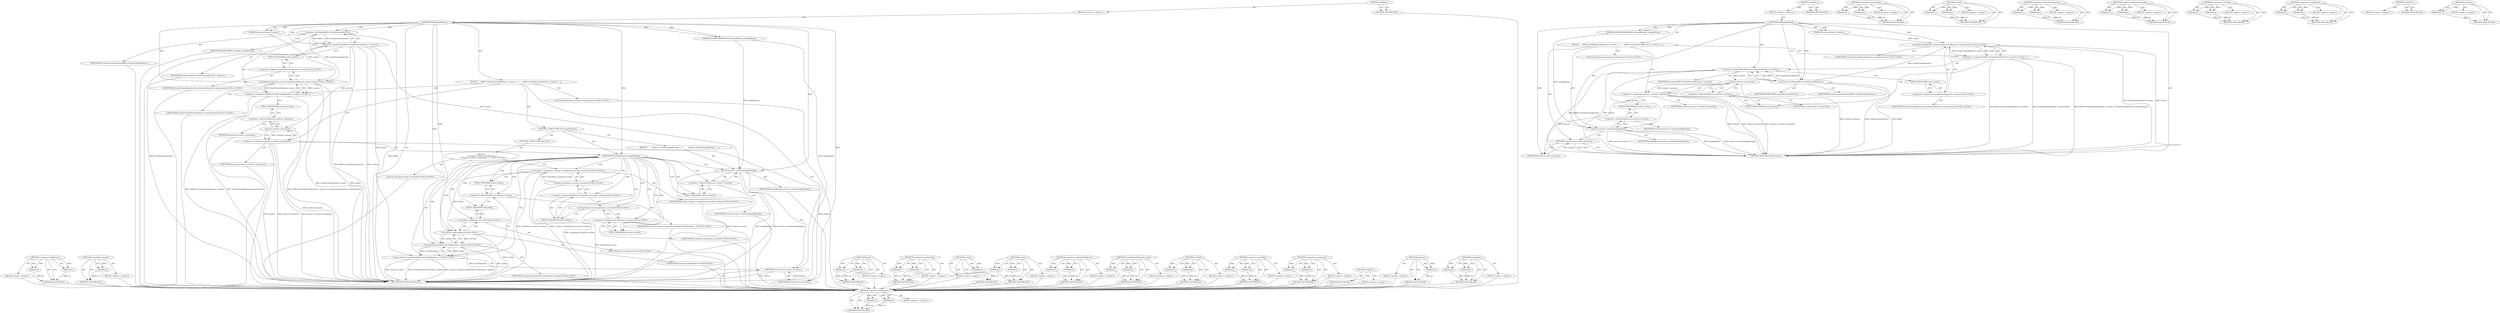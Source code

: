 digraph "ScriptValue" {
vulnerable_78 [label=<(METHOD,&lt;operator&gt;.fieldAccess)>];
vulnerable_79 [label=<(PARAM,p1)>];
vulnerable_80 [label=<(PARAM,p2)>];
vulnerable_81 [label=<(BLOCK,&lt;empty&gt;,&lt;empty&gt;)>];
vulnerable_82 [label=<(METHOD_RETURN,ANY)>];
vulnerable_6 [label=<(METHOD,&lt;global&gt;)<SUB>1</SUB>>];
vulnerable_7 [label=<(BLOCK,&lt;empty&gt;,&lt;empty&gt;)<SUB>1</SUB>>];
vulnerable_8 [label=<(METHOD,fulfillImageBitmap)<SUB>1</SUB>>];
vulnerable_9 [label=<(PARAM,ExecutionContext* context)<SUB>1</SUB>>];
vulnerable_10 [label=<(PARAM,PassRefPtrWillBeRawPtr&lt;ImageBitmap&gt; imageBitmap)<SUB>1</SUB>>];
vulnerable_11 [label=<(BLOCK,{
     RefPtr&lt;ScriptPromiseResolver&gt; resolver =...,{
     RefPtr&lt;ScriptPromiseResolver&gt; resolver =...)<SUB>2</SUB>>];
vulnerable_12 [label=<(&lt;operator&gt;.assignment,RefPtr&lt;ScriptPromiseResolver&gt; resolver = Script...)<SUB>3</SUB>>];
vulnerable_13 [label=<(&lt;operator&gt;.greaterThan,RefPtr&lt;ScriptPromiseResolver&gt; resolver)<SUB>3</SUB>>];
vulnerable_14 [label=<(&lt;operator&gt;.lessThan,RefPtr&lt;ScriptPromiseResolver)<SUB>3</SUB>>];
vulnerable_15 [label=<(IDENTIFIER,RefPtr,RefPtr&lt;ScriptPromiseResolver)<SUB>3</SUB>>];
vulnerable_16 [label=<(IDENTIFIER,ScriptPromiseResolver,RefPtr&lt;ScriptPromiseResolver)<SUB>3</SUB>>];
vulnerable_17 [label=<(IDENTIFIER,resolver,RefPtr&lt;ScriptPromiseResolver&gt; resolver)<SUB>3</SUB>>];
vulnerable_18 [label="<(ScriptPromiseResolver.create,ScriptPromiseResolver::create(context))<SUB>3</SUB>>"];
vulnerable_19 [label="<(&lt;operator&gt;.fieldAccess,ScriptPromiseResolver::create)<SUB>3</SUB>>"];
vulnerable_20 [label="<(IDENTIFIER,ScriptPromiseResolver,ScriptPromiseResolver::create(context))<SUB>3</SUB>>"];
vulnerable_21 [label=<(FIELD_IDENTIFIER,create,create)<SUB>3</SUB>>];
vulnerable_22 [label="<(IDENTIFIER,context,ScriptPromiseResolver::create(context))<SUB>3</SUB>>"];
vulnerable_23 [label="<(LOCAL,ScriptPromise promise: ScriptPromise)<SUB>4</SUB>>"];
vulnerable_24 [label=<(&lt;operator&gt;.assignment,promise = resolver-&gt;promise())<SUB>4</SUB>>];
vulnerable_25 [label=<(IDENTIFIER,promise,promise = resolver-&gt;promise())<SUB>4</SUB>>];
vulnerable_26 [label=<(promise,resolver-&gt;promise())<SUB>4</SUB>>];
vulnerable_27 [label=<(&lt;operator&gt;.indirectFieldAccess,resolver-&gt;promise)<SUB>4</SUB>>];
vulnerable_28 [label=<(IDENTIFIER,resolver,resolver-&gt;promise())<SUB>4</SUB>>];
vulnerable_29 [label=<(FIELD_IDENTIFIER,promise,promise)<SUB>4</SUB>>];
vulnerable_30 [label=<(resolve,resolver-&gt;resolve(imageBitmap))<SUB>5</SUB>>];
vulnerable_31 [label=<(&lt;operator&gt;.indirectFieldAccess,resolver-&gt;resolve)<SUB>5</SUB>>];
vulnerable_32 [label=<(IDENTIFIER,resolver,resolver-&gt;resolve(imageBitmap))<SUB>5</SUB>>];
vulnerable_33 [label=<(FIELD_IDENTIFIER,resolve,resolve)<SUB>5</SUB>>];
vulnerable_34 [label=<(IDENTIFIER,imageBitmap,resolver-&gt;resolve(imageBitmap))<SUB>5</SUB>>];
vulnerable_35 [label=<(RETURN,return promise;,return promise;)<SUB>6</SUB>>];
vulnerable_36 [label=<(IDENTIFIER,promise,return promise;)<SUB>6</SUB>>];
vulnerable_37 [label=<(METHOD_RETURN,ScriptPromise)<SUB>1</SUB>>];
vulnerable_39 [label=<(METHOD_RETURN,ANY)<SUB>1</SUB>>];
vulnerable_63 [label=<(METHOD,&lt;operator&gt;.greaterThan)>];
vulnerable_64 [label=<(PARAM,p1)>];
vulnerable_65 [label=<(PARAM,p2)>];
vulnerable_66 [label=<(BLOCK,&lt;empty&gt;,&lt;empty&gt;)>];
vulnerable_67 [label=<(METHOD_RETURN,ANY)>];
vulnerable_92 [label=<(METHOD,resolve)>];
vulnerable_93 [label=<(PARAM,p1)>];
vulnerable_94 [label=<(PARAM,p2)>];
vulnerable_95 [label=<(BLOCK,&lt;empty&gt;,&lt;empty&gt;)>];
vulnerable_96 [label=<(METHOD_RETURN,ANY)>];
vulnerable_87 [label=<(METHOD,&lt;operator&gt;.indirectFieldAccess)>];
vulnerable_88 [label=<(PARAM,p1)>];
vulnerable_89 [label=<(PARAM,p2)>];
vulnerable_90 [label=<(BLOCK,&lt;empty&gt;,&lt;empty&gt;)>];
vulnerable_91 [label=<(METHOD_RETURN,ANY)>];
vulnerable_73 [label=<(METHOD,ScriptPromiseResolver.create)>];
vulnerable_74 [label=<(PARAM,p1)>];
vulnerable_75 [label=<(PARAM,p2)>];
vulnerable_76 [label=<(BLOCK,&lt;empty&gt;,&lt;empty&gt;)>];
vulnerable_77 [label=<(METHOD_RETURN,ANY)>];
vulnerable_68 [label=<(METHOD,&lt;operator&gt;.lessThan)>];
vulnerable_69 [label=<(PARAM,p1)>];
vulnerable_70 [label=<(PARAM,p2)>];
vulnerable_71 [label=<(BLOCK,&lt;empty&gt;,&lt;empty&gt;)>];
vulnerable_72 [label=<(METHOD_RETURN,ANY)>];
vulnerable_58 [label=<(METHOD,&lt;operator&gt;.assignment)>];
vulnerable_59 [label=<(PARAM,p1)>];
vulnerable_60 [label=<(PARAM,p2)>];
vulnerable_61 [label=<(BLOCK,&lt;empty&gt;,&lt;empty&gt;)>];
vulnerable_62 [label=<(METHOD_RETURN,ANY)>];
vulnerable_52 [label=<(METHOD,&lt;global&gt;)<SUB>1</SUB>>];
vulnerable_53 [label=<(BLOCK,&lt;empty&gt;,&lt;empty&gt;)>];
vulnerable_54 [label=<(METHOD_RETURN,ANY)>];
vulnerable_83 [label=<(METHOD,promise)>];
vulnerable_84 [label=<(PARAM,p1)>];
vulnerable_85 [label=<(BLOCK,&lt;empty&gt;,&lt;empty&gt;)>];
vulnerable_86 [label=<(METHOD_RETURN,ANY)>];
fixed_108 [label=<(METHOD,&lt;operator&gt;.fieldAccess)>];
fixed_109 [label=<(PARAM,p1)>];
fixed_110 [label=<(PARAM,p2)>];
fixed_111 [label=<(BLOCK,&lt;empty&gt;,&lt;empty&gt;)>];
fixed_112 [label=<(METHOD_RETURN,ANY)>];
fixed_131 [label=<(METHOD,ScriptState.current)>];
fixed_132 [label=<(PARAM,p1)>];
fixed_133 [label=<(BLOCK,&lt;empty&gt;,&lt;empty&gt;)>];
fixed_134 [label=<(METHOD_RETURN,ANY)>];
fixed_6 [label=<(METHOD,&lt;global&gt;)<SUB>1</SUB>>];
fixed_7 [label=<(BLOCK,&lt;empty&gt;,&lt;empty&gt;)<SUB>1</SUB>>];
fixed_8 [label=<(METHOD,fulfillImageBitmap)<SUB>1</SUB>>];
fixed_9 [label=<(PARAM,ExecutionContext* context)<SUB>1</SUB>>];
fixed_10 [label=<(PARAM,PassRefPtrWillBeRawPtr&lt;ImageBitmap&gt; imageBitmap)<SUB>1</SUB>>];
fixed_11 [label=<(BLOCK,{
     RefPtr&lt;ScriptPromiseResolver&gt; resolver =...,{
     RefPtr&lt;ScriptPromiseResolver&gt; resolver =...)<SUB>2</SUB>>];
fixed_12 [label=<(&lt;operator&gt;.assignment,RefPtr&lt;ScriptPromiseResolver&gt; resolver = Script...)<SUB>3</SUB>>];
fixed_13 [label=<(&lt;operator&gt;.greaterThan,RefPtr&lt;ScriptPromiseResolver&gt; resolver)<SUB>3</SUB>>];
fixed_14 [label=<(&lt;operator&gt;.lessThan,RefPtr&lt;ScriptPromiseResolver)<SUB>3</SUB>>];
fixed_15 [label=<(IDENTIFIER,RefPtr,RefPtr&lt;ScriptPromiseResolver)<SUB>3</SUB>>];
fixed_16 [label=<(IDENTIFIER,ScriptPromiseResolver,RefPtr&lt;ScriptPromiseResolver)<SUB>3</SUB>>];
fixed_17 [label=<(IDENTIFIER,resolver,RefPtr&lt;ScriptPromiseResolver&gt; resolver)<SUB>3</SUB>>];
fixed_18 [label="<(ScriptPromiseResolver.create,ScriptPromiseResolver::create(context))<SUB>3</SUB>>"];
fixed_19 [label="<(&lt;operator&gt;.fieldAccess,ScriptPromiseResolver::create)<SUB>3</SUB>>"];
fixed_20 [label="<(IDENTIFIER,ScriptPromiseResolver,ScriptPromiseResolver::create(context))<SUB>3</SUB>>"];
fixed_21 [label=<(FIELD_IDENTIFIER,create,create)<SUB>3</SUB>>];
fixed_22 [label="<(IDENTIFIER,context,ScriptPromiseResolver::create(context))<SUB>3</SUB>>"];
fixed_23 [label="<(LOCAL,ScriptPromise promise: ScriptPromise)<SUB>4</SUB>>"];
fixed_24 [label=<(&lt;operator&gt;.assignment,promise = resolver-&gt;promise())<SUB>4</SUB>>];
fixed_25 [label=<(IDENTIFIER,promise,promise = resolver-&gt;promise())<SUB>4</SUB>>];
fixed_26 [label=<(promise,resolver-&gt;promise())<SUB>4</SUB>>];
fixed_27 [label=<(&lt;operator&gt;.indirectFieldAccess,resolver-&gt;promise)<SUB>4</SUB>>];
fixed_28 [label=<(IDENTIFIER,resolver,resolver-&gt;promise())<SUB>4</SUB>>];
fixed_29 [label=<(FIELD_IDENTIFIER,promise,promise)<SUB>4</SUB>>];
fixed_30 [label=<(CONTROL_STRUCTURE,IF,if (imageBitmap))<SUB>5</SUB>>];
fixed_31 [label=<(IDENTIFIER,imageBitmap,if (imageBitmap))<SUB>5</SUB>>];
fixed_32 [label=<(BLOCK,{
        resolver-&gt;resolve(imageBitmap);
    },{
        resolver-&gt;resolve(imageBitmap);
    })<SUB>5</SUB>>];
fixed_33 [label=<(resolve,resolver-&gt;resolve(imageBitmap))<SUB>6</SUB>>];
fixed_34 [label=<(&lt;operator&gt;.indirectFieldAccess,resolver-&gt;resolve)<SUB>6</SUB>>];
fixed_35 [label=<(IDENTIFIER,resolver,resolver-&gt;resolve(imageBitmap))<SUB>6</SUB>>];
fixed_36 [label=<(FIELD_IDENTIFIER,resolve,resolve)<SUB>6</SUB>>];
fixed_37 [label=<(IDENTIFIER,imageBitmap,resolver-&gt;resolve(imageBitmap))<SUB>6</SUB>>];
fixed_38 [label=<(CONTROL_STRUCTURE,ELSE,else)<SUB>7</SUB>>];
fixed_39 [label="<(BLOCK,{
        v8::Isolate* isolate = ScriptState::c...,{
        v8::Isolate* isolate = ScriptState::c...)<SUB>7</SUB>>"];
fixed_40 [label="<(LOCAL,v8.Isolate* isolate: v8.Isolate*)<SUB>8</SUB>>"];
fixed_41 [label="<(&lt;operator&gt;.assignment,* isolate = ScriptState::current()-&gt;isolate())<SUB>8</SUB>>"];
fixed_42 [label="<(IDENTIFIER,isolate,* isolate = ScriptState::current()-&gt;isolate())<SUB>8</SUB>>"];
fixed_43 [label="<(isolate,ScriptState::current()-&gt;isolate())<SUB>8</SUB>>"];
fixed_44 [label="<(&lt;operator&gt;.indirectFieldAccess,ScriptState::current()-&gt;isolate)<SUB>8</SUB>>"];
fixed_45 [label="<(ScriptState.current,ScriptState::current())<SUB>8</SUB>>"];
fixed_46 [label="<(&lt;operator&gt;.fieldAccess,ScriptState::current)<SUB>8</SUB>>"];
fixed_47 [label="<(IDENTIFIER,ScriptState,ScriptState::current())<SUB>8</SUB>>"];
fixed_48 [label=<(FIELD_IDENTIFIER,current,current)<SUB>8</SUB>>];
fixed_49 [label=<(FIELD_IDENTIFIER,isolate,isolate)<SUB>8</SUB>>];
fixed_50 [label="<(reject,resolver-&gt;reject(ScriptValue(v8::Null(isolate),...)<SUB>9</SUB>>"];
fixed_51 [label=<(&lt;operator&gt;.indirectFieldAccess,resolver-&gt;reject)<SUB>9</SUB>>];
fixed_52 [label="<(IDENTIFIER,resolver,resolver-&gt;reject(ScriptValue(v8::Null(isolate),...)<SUB>9</SUB>>"];
fixed_53 [label=<(FIELD_IDENTIFIER,reject,reject)<SUB>9</SUB>>];
fixed_54 [label="<(ScriptValue,ScriptValue(v8::Null(isolate), isolate))<SUB>9</SUB>>"];
fixed_55 [label="<(v8.Null,v8::Null(isolate))<SUB>9</SUB>>"];
fixed_56 [label="<(&lt;operator&gt;.fieldAccess,v8::Null)<SUB>9</SUB>>"];
fixed_57 [label="<(IDENTIFIER,v8,v8::Null(isolate))<SUB>9</SUB>>"];
fixed_58 [label=<(FIELD_IDENTIFIER,Null,Null)<SUB>9</SUB>>];
fixed_59 [label="<(IDENTIFIER,isolate,v8::Null(isolate))<SUB>9</SUB>>"];
fixed_60 [label="<(IDENTIFIER,isolate,ScriptValue(v8::Null(isolate), isolate))<SUB>9</SUB>>"];
fixed_61 [label=<(RETURN,return promise;,return promise;)<SUB>11</SUB>>];
fixed_62 [label=<(IDENTIFIER,promise,return promise;)<SUB>11</SUB>>];
fixed_63 [label=<(METHOD_RETURN,ScriptPromise)<SUB>1</SUB>>];
fixed_65 [label=<(METHOD_RETURN,ANY)<SUB>1</SUB>>];
fixed_135 [label=<(METHOD,reject)>];
fixed_136 [label=<(PARAM,p1)>];
fixed_137 [label=<(PARAM,p2)>];
fixed_138 [label=<(BLOCK,&lt;empty&gt;,&lt;empty&gt;)>];
fixed_139 [label=<(METHOD_RETURN,ANY)>];
fixed_93 [label=<(METHOD,&lt;operator&gt;.greaterThan)>];
fixed_94 [label=<(PARAM,p1)>];
fixed_95 [label=<(PARAM,p2)>];
fixed_96 [label=<(BLOCK,&lt;empty&gt;,&lt;empty&gt;)>];
fixed_97 [label=<(METHOD_RETURN,ANY)>];
fixed_127 [label=<(METHOD,isolate)>];
fixed_128 [label=<(PARAM,p1)>];
fixed_129 [label=<(BLOCK,&lt;empty&gt;,&lt;empty&gt;)>];
fixed_130 [label=<(METHOD_RETURN,ANY)>];
fixed_122 [label=<(METHOD,resolve)>];
fixed_123 [label=<(PARAM,p1)>];
fixed_124 [label=<(PARAM,p2)>];
fixed_125 [label=<(BLOCK,&lt;empty&gt;,&lt;empty&gt;)>];
fixed_126 [label=<(METHOD_RETURN,ANY)>];
fixed_117 [label=<(METHOD,&lt;operator&gt;.indirectFieldAccess)>];
fixed_118 [label=<(PARAM,p1)>];
fixed_119 [label=<(PARAM,p2)>];
fixed_120 [label=<(BLOCK,&lt;empty&gt;,&lt;empty&gt;)>];
fixed_121 [label=<(METHOD_RETURN,ANY)>];
fixed_103 [label=<(METHOD,ScriptPromiseResolver.create)>];
fixed_104 [label=<(PARAM,p1)>];
fixed_105 [label=<(PARAM,p2)>];
fixed_106 [label=<(BLOCK,&lt;empty&gt;,&lt;empty&gt;)>];
fixed_107 [label=<(METHOD_RETURN,ANY)>];
fixed_145 [label=<(METHOD,v8.Null)>];
fixed_146 [label=<(PARAM,p1)>];
fixed_147 [label=<(PARAM,p2)>];
fixed_148 [label=<(BLOCK,&lt;empty&gt;,&lt;empty&gt;)>];
fixed_149 [label=<(METHOD_RETURN,ANY)>];
fixed_98 [label=<(METHOD,&lt;operator&gt;.lessThan)>];
fixed_99 [label=<(PARAM,p1)>];
fixed_100 [label=<(PARAM,p2)>];
fixed_101 [label=<(BLOCK,&lt;empty&gt;,&lt;empty&gt;)>];
fixed_102 [label=<(METHOD_RETURN,ANY)>];
fixed_88 [label=<(METHOD,&lt;operator&gt;.assignment)>];
fixed_89 [label=<(PARAM,p1)>];
fixed_90 [label=<(PARAM,p2)>];
fixed_91 [label=<(BLOCK,&lt;empty&gt;,&lt;empty&gt;)>];
fixed_92 [label=<(METHOD_RETURN,ANY)>];
fixed_82 [label=<(METHOD,&lt;global&gt;)<SUB>1</SUB>>];
fixed_83 [label=<(BLOCK,&lt;empty&gt;,&lt;empty&gt;)>];
fixed_84 [label=<(METHOD_RETURN,ANY)>];
fixed_113 [label=<(METHOD,promise)>];
fixed_114 [label=<(PARAM,p1)>];
fixed_115 [label=<(BLOCK,&lt;empty&gt;,&lt;empty&gt;)>];
fixed_116 [label=<(METHOD_RETURN,ANY)>];
fixed_140 [label=<(METHOD,ScriptValue)>];
fixed_141 [label=<(PARAM,p1)>];
fixed_142 [label=<(PARAM,p2)>];
fixed_143 [label=<(BLOCK,&lt;empty&gt;,&lt;empty&gt;)>];
fixed_144 [label=<(METHOD_RETURN,ANY)>];
vulnerable_78 -> vulnerable_79  [key=0, label="AST: "];
vulnerable_78 -> vulnerable_79  [key=1, label="DDG: "];
vulnerable_78 -> vulnerable_81  [key=0, label="AST: "];
vulnerable_78 -> vulnerable_80  [key=0, label="AST: "];
vulnerable_78 -> vulnerable_80  [key=1, label="DDG: "];
vulnerable_78 -> vulnerable_82  [key=0, label="AST: "];
vulnerable_78 -> vulnerable_82  [key=1, label="CFG: "];
vulnerable_79 -> vulnerable_82  [key=0, label="DDG: p1"];
vulnerable_80 -> vulnerable_82  [key=0, label="DDG: p2"];
vulnerable_6 -> vulnerable_7  [key=0, label="AST: "];
vulnerable_6 -> vulnerable_39  [key=0, label="AST: "];
vulnerable_6 -> vulnerable_39  [key=1, label="CFG: "];
vulnerable_7 -> vulnerable_8  [key=0, label="AST: "];
vulnerable_8 -> vulnerable_9  [key=0, label="AST: "];
vulnerable_8 -> vulnerable_9  [key=1, label="DDG: "];
vulnerable_8 -> vulnerable_10  [key=0, label="AST: "];
vulnerable_8 -> vulnerable_10  [key=1, label="DDG: "];
vulnerable_8 -> vulnerable_11  [key=0, label="AST: "];
vulnerable_8 -> vulnerable_37  [key=0, label="AST: "];
vulnerable_8 -> vulnerable_14  [key=0, label="CFG: "];
vulnerable_8 -> vulnerable_14  [key=1, label="DDG: "];
vulnerable_8 -> vulnerable_30  [key=0, label="DDG: "];
vulnerable_8 -> vulnerable_36  [key=0, label="DDG: "];
vulnerable_8 -> vulnerable_13  [key=0, label="DDG: "];
vulnerable_8 -> vulnerable_18  [key=0, label="DDG: "];
vulnerable_9 -> vulnerable_18  [key=0, label="DDG: context"];
vulnerable_10 -> vulnerable_30  [key=0, label="DDG: imageBitmap"];
vulnerable_11 -> vulnerable_12  [key=0, label="AST: "];
vulnerable_11 -> vulnerable_23  [key=0, label="AST: "];
vulnerable_11 -> vulnerable_24  [key=0, label="AST: "];
vulnerable_11 -> vulnerable_30  [key=0, label="AST: "];
vulnerable_11 -> vulnerable_35  [key=0, label="AST: "];
vulnerable_12 -> vulnerable_13  [key=0, label="AST: "];
vulnerable_12 -> vulnerable_18  [key=0, label="AST: "];
vulnerable_12 -> vulnerable_29  [key=0, label="CFG: "];
vulnerable_12 -> vulnerable_37  [key=0, label="DDG: RefPtr&lt;ScriptPromiseResolver&gt; resolver"];
vulnerable_12 -> vulnerable_37  [key=1, label="DDG: ScriptPromiseResolver::create(context)"];
vulnerable_12 -> vulnerable_37  [key=2, label="DDG: RefPtr&lt;ScriptPromiseResolver&gt; resolver = ScriptPromiseResolver::create(context)"];
vulnerable_13 -> vulnerable_14  [key=0, label="AST: "];
vulnerable_13 -> vulnerable_17  [key=0, label="AST: "];
vulnerable_13 -> vulnerable_21  [key=0, label="CFG: "];
vulnerable_13 -> vulnerable_37  [key=0, label="DDG: RefPtr&lt;ScriptPromiseResolver"];
vulnerable_13 -> vulnerable_37  [key=1, label="DDG: resolver"];
vulnerable_13 -> vulnerable_30  [key=0, label="DDG: resolver"];
vulnerable_13 -> vulnerable_26  [key=0, label="DDG: resolver"];
vulnerable_14 -> vulnerable_15  [key=0, label="AST: "];
vulnerable_14 -> vulnerable_16  [key=0, label="AST: "];
vulnerable_14 -> vulnerable_13  [key=0, label="CFG: "];
vulnerable_14 -> vulnerable_13  [key=1, label="DDG: RefPtr"];
vulnerable_14 -> vulnerable_13  [key=2, label="DDG: ScriptPromiseResolver"];
vulnerable_14 -> vulnerable_37  [key=0, label="DDG: ScriptPromiseResolver"];
vulnerable_14 -> vulnerable_37  [key=1, label="DDG: RefPtr"];
vulnerable_14 -> vulnerable_18  [key=0, label="DDG: ScriptPromiseResolver"];
vulnerable_18 -> vulnerable_19  [key=0, label="AST: "];
vulnerable_18 -> vulnerable_22  [key=0, label="AST: "];
vulnerable_18 -> vulnerable_12  [key=0, label="CFG: "];
vulnerable_18 -> vulnerable_12  [key=1, label="DDG: ScriptPromiseResolver::create"];
vulnerable_18 -> vulnerable_12  [key=2, label="DDG: context"];
vulnerable_18 -> vulnerable_37  [key=0, label="DDG: ScriptPromiseResolver::create"];
vulnerable_18 -> vulnerable_37  [key=1, label="DDG: context"];
vulnerable_19 -> vulnerable_20  [key=0, label="AST: "];
vulnerable_19 -> vulnerable_21  [key=0, label="AST: "];
vulnerable_19 -> vulnerable_18  [key=0, label="CFG: "];
vulnerable_21 -> vulnerable_19  [key=0, label="CFG: "];
vulnerable_24 -> vulnerable_25  [key=0, label="AST: "];
vulnerable_24 -> vulnerable_26  [key=0, label="AST: "];
vulnerable_24 -> vulnerable_33  [key=0, label="CFG: "];
vulnerable_24 -> vulnerable_37  [key=0, label="DDG: promise"];
vulnerable_24 -> vulnerable_37  [key=1, label="DDG: resolver-&gt;promise()"];
vulnerable_24 -> vulnerable_37  [key=2, label="DDG: promise = resolver-&gt;promise()"];
vulnerable_24 -> vulnerable_36  [key=0, label="DDG: promise"];
vulnerable_26 -> vulnerable_27  [key=0, label="AST: "];
vulnerable_26 -> vulnerable_24  [key=0, label="CFG: "];
vulnerable_26 -> vulnerable_24  [key=1, label="DDG: resolver-&gt;promise"];
vulnerable_26 -> vulnerable_37  [key=0, label="DDG: resolver-&gt;promise"];
vulnerable_27 -> vulnerable_28  [key=0, label="AST: "];
vulnerable_27 -> vulnerable_29  [key=0, label="AST: "];
vulnerable_27 -> vulnerable_26  [key=0, label="CFG: "];
vulnerable_29 -> vulnerable_27  [key=0, label="CFG: "];
vulnerable_30 -> vulnerable_31  [key=0, label="AST: "];
vulnerable_30 -> vulnerable_34  [key=0, label="AST: "];
vulnerable_30 -> vulnerable_35  [key=0, label="CFG: "];
vulnerable_30 -> vulnerable_37  [key=0, label="DDG: resolver-&gt;resolve"];
vulnerable_30 -> vulnerable_37  [key=1, label="DDG: imageBitmap"];
vulnerable_30 -> vulnerable_37  [key=2, label="DDG: resolver-&gt;resolve(imageBitmap)"];
vulnerable_31 -> vulnerable_32  [key=0, label="AST: "];
vulnerable_31 -> vulnerable_33  [key=0, label="AST: "];
vulnerable_31 -> vulnerable_30  [key=0, label="CFG: "];
vulnerable_33 -> vulnerable_31  [key=0, label="CFG: "];
vulnerable_35 -> vulnerable_36  [key=0, label="AST: "];
vulnerable_35 -> vulnerable_37  [key=0, label="CFG: "];
vulnerable_35 -> vulnerable_37  [key=1, label="DDG: &lt;RET&gt;"];
vulnerable_36 -> vulnerable_35  [key=0, label="DDG: promise"];
vulnerable_63 -> vulnerable_64  [key=0, label="AST: "];
vulnerable_63 -> vulnerable_64  [key=1, label="DDG: "];
vulnerable_63 -> vulnerable_66  [key=0, label="AST: "];
vulnerable_63 -> vulnerable_65  [key=0, label="AST: "];
vulnerable_63 -> vulnerable_65  [key=1, label="DDG: "];
vulnerable_63 -> vulnerable_67  [key=0, label="AST: "];
vulnerable_63 -> vulnerable_67  [key=1, label="CFG: "];
vulnerable_64 -> vulnerable_67  [key=0, label="DDG: p1"];
vulnerable_65 -> vulnerable_67  [key=0, label="DDG: p2"];
vulnerable_92 -> vulnerable_93  [key=0, label="AST: "];
vulnerable_92 -> vulnerable_93  [key=1, label="DDG: "];
vulnerable_92 -> vulnerable_95  [key=0, label="AST: "];
vulnerable_92 -> vulnerable_94  [key=0, label="AST: "];
vulnerable_92 -> vulnerable_94  [key=1, label="DDG: "];
vulnerable_92 -> vulnerable_96  [key=0, label="AST: "];
vulnerable_92 -> vulnerable_96  [key=1, label="CFG: "];
vulnerable_93 -> vulnerable_96  [key=0, label="DDG: p1"];
vulnerable_94 -> vulnerable_96  [key=0, label="DDG: p2"];
vulnerable_87 -> vulnerable_88  [key=0, label="AST: "];
vulnerable_87 -> vulnerable_88  [key=1, label="DDG: "];
vulnerable_87 -> vulnerable_90  [key=0, label="AST: "];
vulnerable_87 -> vulnerable_89  [key=0, label="AST: "];
vulnerable_87 -> vulnerable_89  [key=1, label="DDG: "];
vulnerable_87 -> vulnerable_91  [key=0, label="AST: "];
vulnerable_87 -> vulnerable_91  [key=1, label="CFG: "];
vulnerable_88 -> vulnerable_91  [key=0, label="DDG: p1"];
vulnerable_89 -> vulnerable_91  [key=0, label="DDG: p2"];
vulnerable_73 -> vulnerable_74  [key=0, label="AST: "];
vulnerable_73 -> vulnerable_74  [key=1, label="DDG: "];
vulnerable_73 -> vulnerable_76  [key=0, label="AST: "];
vulnerable_73 -> vulnerable_75  [key=0, label="AST: "];
vulnerable_73 -> vulnerable_75  [key=1, label="DDG: "];
vulnerable_73 -> vulnerable_77  [key=0, label="AST: "];
vulnerable_73 -> vulnerable_77  [key=1, label="CFG: "];
vulnerable_74 -> vulnerable_77  [key=0, label="DDG: p1"];
vulnerable_75 -> vulnerable_77  [key=0, label="DDG: p2"];
vulnerable_68 -> vulnerable_69  [key=0, label="AST: "];
vulnerable_68 -> vulnerable_69  [key=1, label="DDG: "];
vulnerable_68 -> vulnerable_71  [key=0, label="AST: "];
vulnerable_68 -> vulnerable_70  [key=0, label="AST: "];
vulnerable_68 -> vulnerable_70  [key=1, label="DDG: "];
vulnerable_68 -> vulnerable_72  [key=0, label="AST: "];
vulnerable_68 -> vulnerable_72  [key=1, label="CFG: "];
vulnerable_69 -> vulnerable_72  [key=0, label="DDG: p1"];
vulnerable_70 -> vulnerable_72  [key=0, label="DDG: p2"];
vulnerable_58 -> vulnerable_59  [key=0, label="AST: "];
vulnerable_58 -> vulnerable_59  [key=1, label="DDG: "];
vulnerable_58 -> vulnerable_61  [key=0, label="AST: "];
vulnerable_58 -> vulnerable_60  [key=0, label="AST: "];
vulnerable_58 -> vulnerable_60  [key=1, label="DDG: "];
vulnerable_58 -> vulnerable_62  [key=0, label="AST: "];
vulnerable_58 -> vulnerable_62  [key=1, label="CFG: "];
vulnerable_59 -> vulnerable_62  [key=0, label="DDG: p1"];
vulnerable_60 -> vulnerable_62  [key=0, label="DDG: p2"];
vulnerable_52 -> vulnerable_53  [key=0, label="AST: "];
vulnerable_52 -> vulnerable_54  [key=0, label="AST: "];
vulnerable_52 -> vulnerable_54  [key=1, label="CFG: "];
vulnerable_83 -> vulnerable_84  [key=0, label="AST: "];
vulnerable_83 -> vulnerable_84  [key=1, label="DDG: "];
vulnerable_83 -> vulnerable_85  [key=0, label="AST: "];
vulnerable_83 -> vulnerable_86  [key=0, label="AST: "];
vulnerable_83 -> vulnerable_86  [key=1, label="CFG: "];
vulnerable_84 -> vulnerable_86  [key=0, label="DDG: p1"];
fixed_108 -> fixed_109  [key=0, label="AST: "];
fixed_108 -> fixed_109  [key=1, label="DDG: "];
fixed_108 -> fixed_111  [key=0, label="AST: "];
fixed_108 -> fixed_110  [key=0, label="AST: "];
fixed_108 -> fixed_110  [key=1, label="DDG: "];
fixed_108 -> fixed_112  [key=0, label="AST: "];
fixed_108 -> fixed_112  [key=1, label="CFG: "];
fixed_109 -> fixed_112  [key=0, label="DDG: p1"];
fixed_110 -> fixed_112  [key=0, label="DDG: p2"];
fixed_111 -> vulnerable_78  [key=0];
fixed_112 -> vulnerable_78  [key=0];
fixed_131 -> fixed_132  [key=0, label="AST: "];
fixed_131 -> fixed_132  [key=1, label="DDG: "];
fixed_131 -> fixed_133  [key=0, label="AST: "];
fixed_131 -> fixed_134  [key=0, label="AST: "];
fixed_131 -> fixed_134  [key=1, label="CFG: "];
fixed_132 -> fixed_134  [key=0, label="DDG: p1"];
fixed_133 -> vulnerable_78  [key=0];
fixed_134 -> vulnerable_78  [key=0];
fixed_6 -> fixed_7  [key=0, label="AST: "];
fixed_6 -> fixed_65  [key=0, label="AST: "];
fixed_6 -> fixed_65  [key=1, label="CFG: "];
fixed_7 -> fixed_8  [key=0, label="AST: "];
fixed_8 -> fixed_9  [key=0, label="AST: "];
fixed_8 -> fixed_9  [key=1, label="DDG: "];
fixed_8 -> fixed_10  [key=0, label="AST: "];
fixed_8 -> fixed_10  [key=1, label="DDG: "];
fixed_8 -> fixed_11  [key=0, label="AST: "];
fixed_8 -> fixed_63  [key=0, label="AST: "];
fixed_8 -> fixed_14  [key=0, label="CFG: "];
fixed_8 -> fixed_14  [key=1, label="DDG: "];
fixed_8 -> fixed_31  [key=0, label="DDG: "];
fixed_8 -> fixed_62  [key=0, label="DDG: "];
fixed_8 -> fixed_13  [key=0, label="DDG: "];
fixed_8 -> fixed_18  [key=0, label="DDG: "];
fixed_8 -> fixed_33  [key=0, label="DDG: "];
fixed_8 -> fixed_54  [key=0, label="DDG: "];
fixed_8 -> fixed_55  [key=0, label="DDG: "];
fixed_9 -> fixed_18  [key=0, label="DDG: context"];
fixed_10 -> fixed_63  [key=0, label="DDG: imageBitmap"];
fixed_10 -> fixed_33  [key=0, label="DDG: imageBitmap"];
fixed_11 -> fixed_12  [key=0, label="AST: "];
fixed_11 -> fixed_23  [key=0, label="AST: "];
fixed_11 -> fixed_24  [key=0, label="AST: "];
fixed_11 -> fixed_30  [key=0, label="AST: "];
fixed_11 -> fixed_61  [key=0, label="AST: "];
fixed_12 -> fixed_13  [key=0, label="AST: "];
fixed_12 -> fixed_18  [key=0, label="AST: "];
fixed_12 -> fixed_29  [key=0, label="CFG: "];
fixed_12 -> fixed_63  [key=0, label="DDG: RefPtr&lt;ScriptPromiseResolver&gt; resolver"];
fixed_12 -> fixed_63  [key=1, label="DDG: ScriptPromiseResolver::create(context)"];
fixed_12 -> fixed_63  [key=2, label="DDG: RefPtr&lt;ScriptPromiseResolver&gt; resolver = ScriptPromiseResolver::create(context)"];
fixed_13 -> fixed_14  [key=0, label="AST: "];
fixed_13 -> fixed_17  [key=0, label="AST: "];
fixed_13 -> fixed_21  [key=0, label="CFG: "];
fixed_13 -> fixed_63  [key=0, label="DDG: RefPtr&lt;ScriptPromiseResolver"];
fixed_13 -> fixed_63  [key=1, label="DDG: resolver"];
fixed_13 -> fixed_26  [key=0, label="DDG: resolver"];
fixed_13 -> fixed_33  [key=0, label="DDG: resolver"];
fixed_13 -> fixed_50  [key=0, label="DDG: resolver"];
fixed_14 -> fixed_15  [key=0, label="AST: "];
fixed_14 -> fixed_16  [key=0, label="AST: "];
fixed_14 -> fixed_13  [key=0, label="CFG: "];
fixed_14 -> fixed_13  [key=1, label="DDG: RefPtr"];
fixed_14 -> fixed_13  [key=2, label="DDG: ScriptPromiseResolver"];
fixed_14 -> fixed_63  [key=0, label="DDG: ScriptPromiseResolver"];
fixed_14 -> fixed_63  [key=1, label="DDG: RefPtr"];
fixed_14 -> fixed_18  [key=0, label="DDG: ScriptPromiseResolver"];
fixed_15 -> vulnerable_78  [key=0];
fixed_16 -> vulnerable_78  [key=0];
fixed_17 -> vulnerable_78  [key=0];
fixed_18 -> fixed_19  [key=0, label="AST: "];
fixed_18 -> fixed_22  [key=0, label="AST: "];
fixed_18 -> fixed_12  [key=0, label="CFG: "];
fixed_18 -> fixed_12  [key=1, label="DDG: ScriptPromiseResolver::create"];
fixed_18 -> fixed_12  [key=2, label="DDG: context"];
fixed_18 -> fixed_63  [key=0, label="DDG: ScriptPromiseResolver::create"];
fixed_18 -> fixed_63  [key=1, label="DDG: context"];
fixed_19 -> fixed_20  [key=0, label="AST: "];
fixed_19 -> fixed_21  [key=0, label="AST: "];
fixed_19 -> fixed_18  [key=0, label="CFG: "];
fixed_20 -> vulnerable_78  [key=0];
fixed_21 -> fixed_19  [key=0, label="CFG: "];
fixed_22 -> vulnerable_78  [key=0];
fixed_23 -> vulnerable_78  [key=0];
fixed_24 -> fixed_25  [key=0, label="AST: "];
fixed_24 -> fixed_26  [key=0, label="AST: "];
fixed_24 -> fixed_31  [key=0, label="CFG: "];
fixed_24 -> fixed_63  [key=0, label="DDG: promise"];
fixed_24 -> fixed_63  [key=1, label="DDG: resolver-&gt;promise()"];
fixed_24 -> fixed_63  [key=2, label="DDG: promise = resolver-&gt;promise()"];
fixed_24 -> fixed_62  [key=0, label="DDG: promise"];
fixed_25 -> vulnerable_78  [key=0];
fixed_26 -> fixed_27  [key=0, label="AST: "];
fixed_26 -> fixed_24  [key=0, label="CFG: "];
fixed_26 -> fixed_24  [key=1, label="DDG: resolver-&gt;promise"];
fixed_26 -> fixed_63  [key=0, label="DDG: resolver-&gt;promise"];
fixed_27 -> fixed_28  [key=0, label="AST: "];
fixed_27 -> fixed_29  [key=0, label="AST: "];
fixed_27 -> fixed_26  [key=0, label="CFG: "];
fixed_28 -> vulnerable_78  [key=0];
fixed_29 -> fixed_27  [key=0, label="CFG: "];
fixed_30 -> fixed_31  [key=0, label="AST: "];
fixed_30 -> fixed_32  [key=0, label="AST: "];
fixed_30 -> fixed_38  [key=0, label="AST: "];
fixed_31 -> fixed_36  [key=0, label="CFG: "];
fixed_31 -> fixed_36  [key=1, label="CDG: "];
fixed_31 -> fixed_48  [key=0, label="CFG: "];
fixed_31 -> fixed_48  [key=1, label="CDG: "];
fixed_31 -> fixed_34  [key=0, label="CDG: "];
fixed_31 -> fixed_58  [key=0, label="CDG: "];
fixed_31 -> fixed_49  [key=0, label="CDG: "];
fixed_31 -> fixed_33  [key=0, label="CDG: "];
fixed_31 -> fixed_51  [key=0, label="CDG: "];
fixed_31 -> fixed_46  [key=0, label="CDG: "];
fixed_31 -> fixed_53  [key=0, label="CDG: "];
fixed_31 -> fixed_56  [key=0, label="CDG: "];
fixed_31 -> fixed_41  [key=0, label="CDG: "];
fixed_31 -> fixed_45  [key=0, label="CDG: "];
fixed_31 -> fixed_50  [key=0, label="CDG: "];
fixed_31 -> fixed_44  [key=0, label="CDG: "];
fixed_31 -> fixed_55  [key=0, label="CDG: "];
fixed_31 -> fixed_54  [key=0, label="CDG: "];
fixed_31 -> fixed_43  [key=0, label="CDG: "];
fixed_32 -> fixed_33  [key=0, label="AST: "];
fixed_33 -> fixed_34  [key=0, label="AST: "];
fixed_33 -> fixed_37  [key=0, label="AST: "];
fixed_33 -> fixed_61  [key=0, label="CFG: "];
fixed_33 -> fixed_63  [key=0, label="DDG: resolver-&gt;resolve"];
fixed_33 -> fixed_63  [key=1, label="DDG: imageBitmap"];
fixed_33 -> fixed_63  [key=2, label="DDG: resolver-&gt;resolve(imageBitmap)"];
fixed_34 -> fixed_35  [key=0, label="AST: "];
fixed_34 -> fixed_36  [key=0, label="AST: "];
fixed_34 -> fixed_33  [key=0, label="CFG: "];
fixed_35 -> vulnerable_78  [key=0];
fixed_36 -> fixed_34  [key=0, label="CFG: "];
fixed_37 -> vulnerable_78  [key=0];
fixed_38 -> fixed_39  [key=0, label="AST: "];
fixed_39 -> fixed_40  [key=0, label="AST: "];
fixed_39 -> fixed_41  [key=0, label="AST: "];
fixed_39 -> fixed_50  [key=0, label="AST: "];
fixed_40 -> vulnerable_78  [key=0];
fixed_41 -> fixed_42  [key=0, label="AST: "];
fixed_41 -> fixed_43  [key=0, label="AST: "];
fixed_41 -> fixed_53  [key=0, label="CFG: "];
fixed_41 -> fixed_63  [key=0, label="DDG: ScriptState::current()-&gt;isolate()"];
fixed_41 -> fixed_63  [key=1, label="DDG: * isolate = ScriptState::current()-&gt;isolate()"];
fixed_41 -> fixed_55  [key=0, label="DDG: isolate"];
fixed_42 -> vulnerable_78  [key=0];
fixed_43 -> fixed_44  [key=0, label="AST: "];
fixed_43 -> fixed_41  [key=0, label="CFG: "];
fixed_43 -> fixed_41  [key=1, label="DDG: ScriptState::current()-&gt;isolate"];
fixed_43 -> fixed_63  [key=0, label="DDG: ScriptState::current()-&gt;isolate"];
fixed_44 -> fixed_45  [key=0, label="AST: "];
fixed_44 -> fixed_49  [key=0, label="AST: "];
fixed_44 -> fixed_43  [key=0, label="CFG: "];
fixed_45 -> fixed_46  [key=0, label="AST: "];
fixed_45 -> fixed_49  [key=0, label="CFG: "];
fixed_45 -> fixed_63  [key=0, label="DDG: ScriptState::current"];
fixed_46 -> fixed_47  [key=0, label="AST: "];
fixed_46 -> fixed_48  [key=0, label="AST: "];
fixed_46 -> fixed_45  [key=0, label="CFG: "];
fixed_47 -> vulnerable_78  [key=0];
fixed_48 -> fixed_46  [key=0, label="CFG: "];
fixed_49 -> fixed_44  [key=0, label="CFG: "];
fixed_50 -> fixed_51  [key=0, label="AST: "];
fixed_50 -> fixed_54  [key=0, label="AST: "];
fixed_50 -> fixed_61  [key=0, label="CFG: "];
fixed_50 -> fixed_63  [key=0, label="DDG: resolver-&gt;reject"];
fixed_50 -> fixed_63  [key=1, label="DDG: ScriptValue(v8::Null(isolate), isolate)"];
fixed_50 -> fixed_63  [key=2, label="DDG: resolver-&gt;reject(ScriptValue(v8::Null(isolate), isolate))"];
fixed_51 -> fixed_52  [key=0, label="AST: "];
fixed_51 -> fixed_53  [key=0, label="AST: "];
fixed_51 -> fixed_58  [key=0, label="CFG: "];
fixed_52 -> vulnerable_78  [key=0];
fixed_53 -> fixed_51  [key=0, label="CFG: "];
fixed_54 -> fixed_55  [key=0, label="AST: "];
fixed_54 -> fixed_60  [key=0, label="AST: "];
fixed_54 -> fixed_50  [key=0, label="CFG: "];
fixed_54 -> fixed_50  [key=1, label="DDG: v8::Null(isolate)"];
fixed_54 -> fixed_50  [key=2, label="DDG: isolate"];
fixed_54 -> fixed_63  [key=0, label="DDG: v8::Null(isolate)"];
fixed_54 -> fixed_63  [key=1, label="DDG: isolate"];
fixed_55 -> fixed_56  [key=0, label="AST: "];
fixed_55 -> fixed_59  [key=0, label="AST: "];
fixed_55 -> fixed_54  [key=0, label="CFG: "];
fixed_55 -> fixed_54  [key=1, label="DDG: v8::Null"];
fixed_55 -> fixed_54  [key=2, label="DDG: isolate"];
fixed_55 -> fixed_63  [key=0, label="DDG: v8::Null"];
fixed_56 -> fixed_57  [key=0, label="AST: "];
fixed_56 -> fixed_58  [key=0, label="AST: "];
fixed_56 -> fixed_55  [key=0, label="CFG: "];
fixed_57 -> vulnerable_78  [key=0];
fixed_58 -> fixed_56  [key=0, label="CFG: "];
fixed_59 -> vulnerable_78  [key=0];
fixed_60 -> vulnerable_78  [key=0];
fixed_61 -> fixed_62  [key=0, label="AST: "];
fixed_61 -> fixed_63  [key=0, label="CFG: "];
fixed_61 -> fixed_63  [key=1, label="DDG: &lt;RET&gt;"];
fixed_62 -> fixed_61  [key=0, label="DDG: promise"];
fixed_63 -> vulnerable_78  [key=0];
fixed_65 -> vulnerable_78  [key=0];
fixed_135 -> fixed_136  [key=0, label="AST: "];
fixed_135 -> fixed_136  [key=1, label="DDG: "];
fixed_135 -> fixed_138  [key=0, label="AST: "];
fixed_135 -> fixed_137  [key=0, label="AST: "];
fixed_135 -> fixed_137  [key=1, label="DDG: "];
fixed_135 -> fixed_139  [key=0, label="AST: "];
fixed_135 -> fixed_139  [key=1, label="CFG: "];
fixed_136 -> fixed_139  [key=0, label="DDG: p1"];
fixed_137 -> fixed_139  [key=0, label="DDG: p2"];
fixed_138 -> vulnerable_78  [key=0];
fixed_139 -> vulnerable_78  [key=0];
fixed_93 -> fixed_94  [key=0, label="AST: "];
fixed_93 -> fixed_94  [key=1, label="DDG: "];
fixed_93 -> fixed_96  [key=0, label="AST: "];
fixed_93 -> fixed_95  [key=0, label="AST: "];
fixed_93 -> fixed_95  [key=1, label="DDG: "];
fixed_93 -> fixed_97  [key=0, label="AST: "];
fixed_93 -> fixed_97  [key=1, label="CFG: "];
fixed_94 -> fixed_97  [key=0, label="DDG: p1"];
fixed_95 -> fixed_97  [key=0, label="DDG: p2"];
fixed_96 -> vulnerable_78  [key=0];
fixed_97 -> vulnerable_78  [key=0];
fixed_127 -> fixed_128  [key=0, label="AST: "];
fixed_127 -> fixed_128  [key=1, label="DDG: "];
fixed_127 -> fixed_129  [key=0, label="AST: "];
fixed_127 -> fixed_130  [key=0, label="AST: "];
fixed_127 -> fixed_130  [key=1, label="CFG: "];
fixed_128 -> fixed_130  [key=0, label="DDG: p1"];
fixed_129 -> vulnerable_78  [key=0];
fixed_130 -> vulnerable_78  [key=0];
fixed_122 -> fixed_123  [key=0, label="AST: "];
fixed_122 -> fixed_123  [key=1, label="DDG: "];
fixed_122 -> fixed_125  [key=0, label="AST: "];
fixed_122 -> fixed_124  [key=0, label="AST: "];
fixed_122 -> fixed_124  [key=1, label="DDG: "];
fixed_122 -> fixed_126  [key=0, label="AST: "];
fixed_122 -> fixed_126  [key=1, label="CFG: "];
fixed_123 -> fixed_126  [key=0, label="DDG: p1"];
fixed_124 -> fixed_126  [key=0, label="DDG: p2"];
fixed_125 -> vulnerable_78  [key=0];
fixed_126 -> vulnerable_78  [key=0];
fixed_117 -> fixed_118  [key=0, label="AST: "];
fixed_117 -> fixed_118  [key=1, label="DDG: "];
fixed_117 -> fixed_120  [key=0, label="AST: "];
fixed_117 -> fixed_119  [key=0, label="AST: "];
fixed_117 -> fixed_119  [key=1, label="DDG: "];
fixed_117 -> fixed_121  [key=0, label="AST: "];
fixed_117 -> fixed_121  [key=1, label="CFG: "];
fixed_118 -> fixed_121  [key=0, label="DDG: p1"];
fixed_119 -> fixed_121  [key=0, label="DDG: p2"];
fixed_120 -> vulnerable_78  [key=0];
fixed_121 -> vulnerable_78  [key=0];
fixed_103 -> fixed_104  [key=0, label="AST: "];
fixed_103 -> fixed_104  [key=1, label="DDG: "];
fixed_103 -> fixed_106  [key=0, label="AST: "];
fixed_103 -> fixed_105  [key=0, label="AST: "];
fixed_103 -> fixed_105  [key=1, label="DDG: "];
fixed_103 -> fixed_107  [key=0, label="AST: "];
fixed_103 -> fixed_107  [key=1, label="CFG: "];
fixed_104 -> fixed_107  [key=0, label="DDG: p1"];
fixed_105 -> fixed_107  [key=0, label="DDG: p2"];
fixed_106 -> vulnerable_78  [key=0];
fixed_107 -> vulnerable_78  [key=0];
fixed_145 -> fixed_146  [key=0, label="AST: "];
fixed_145 -> fixed_146  [key=1, label="DDG: "];
fixed_145 -> fixed_148  [key=0, label="AST: "];
fixed_145 -> fixed_147  [key=0, label="AST: "];
fixed_145 -> fixed_147  [key=1, label="DDG: "];
fixed_145 -> fixed_149  [key=0, label="AST: "];
fixed_145 -> fixed_149  [key=1, label="CFG: "];
fixed_146 -> fixed_149  [key=0, label="DDG: p1"];
fixed_147 -> fixed_149  [key=0, label="DDG: p2"];
fixed_148 -> vulnerable_78  [key=0];
fixed_149 -> vulnerable_78  [key=0];
fixed_98 -> fixed_99  [key=0, label="AST: "];
fixed_98 -> fixed_99  [key=1, label="DDG: "];
fixed_98 -> fixed_101  [key=0, label="AST: "];
fixed_98 -> fixed_100  [key=0, label="AST: "];
fixed_98 -> fixed_100  [key=1, label="DDG: "];
fixed_98 -> fixed_102  [key=0, label="AST: "];
fixed_98 -> fixed_102  [key=1, label="CFG: "];
fixed_99 -> fixed_102  [key=0, label="DDG: p1"];
fixed_100 -> fixed_102  [key=0, label="DDG: p2"];
fixed_101 -> vulnerable_78  [key=0];
fixed_102 -> vulnerable_78  [key=0];
fixed_88 -> fixed_89  [key=0, label="AST: "];
fixed_88 -> fixed_89  [key=1, label="DDG: "];
fixed_88 -> fixed_91  [key=0, label="AST: "];
fixed_88 -> fixed_90  [key=0, label="AST: "];
fixed_88 -> fixed_90  [key=1, label="DDG: "];
fixed_88 -> fixed_92  [key=0, label="AST: "];
fixed_88 -> fixed_92  [key=1, label="CFG: "];
fixed_89 -> fixed_92  [key=0, label="DDG: p1"];
fixed_90 -> fixed_92  [key=0, label="DDG: p2"];
fixed_91 -> vulnerable_78  [key=0];
fixed_92 -> vulnerable_78  [key=0];
fixed_82 -> fixed_83  [key=0, label="AST: "];
fixed_82 -> fixed_84  [key=0, label="AST: "];
fixed_82 -> fixed_84  [key=1, label="CFG: "];
fixed_83 -> vulnerable_78  [key=0];
fixed_84 -> vulnerable_78  [key=0];
fixed_113 -> fixed_114  [key=0, label="AST: "];
fixed_113 -> fixed_114  [key=1, label="DDG: "];
fixed_113 -> fixed_115  [key=0, label="AST: "];
fixed_113 -> fixed_116  [key=0, label="AST: "];
fixed_113 -> fixed_116  [key=1, label="CFG: "];
fixed_114 -> fixed_116  [key=0, label="DDG: p1"];
fixed_115 -> vulnerable_78  [key=0];
fixed_116 -> vulnerable_78  [key=0];
fixed_140 -> fixed_141  [key=0, label="AST: "];
fixed_140 -> fixed_141  [key=1, label="DDG: "];
fixed_140 -> fixed_143  [key=0, label="AST: "];
fixed_140 -> fixed_142  [key=0, label="AST: "];
fixed_140 -> fixed_142  [key=1, label="DDG: "];
fixed_140 -> fixed_144  [key=0, label="AST: "];
fixed_140 -> fixed_144  [key=1, label="CFG: "];
fixed_141 -> fixed_144  [key=0, label="DDG: p1"];
fixed_142 -> fixed_144  [key=0, label="DDG: p2"];
fixed_143 -> vulnerable_78  [key=0];
fixed_144 -> vulnerable_78  [key=0];
}
